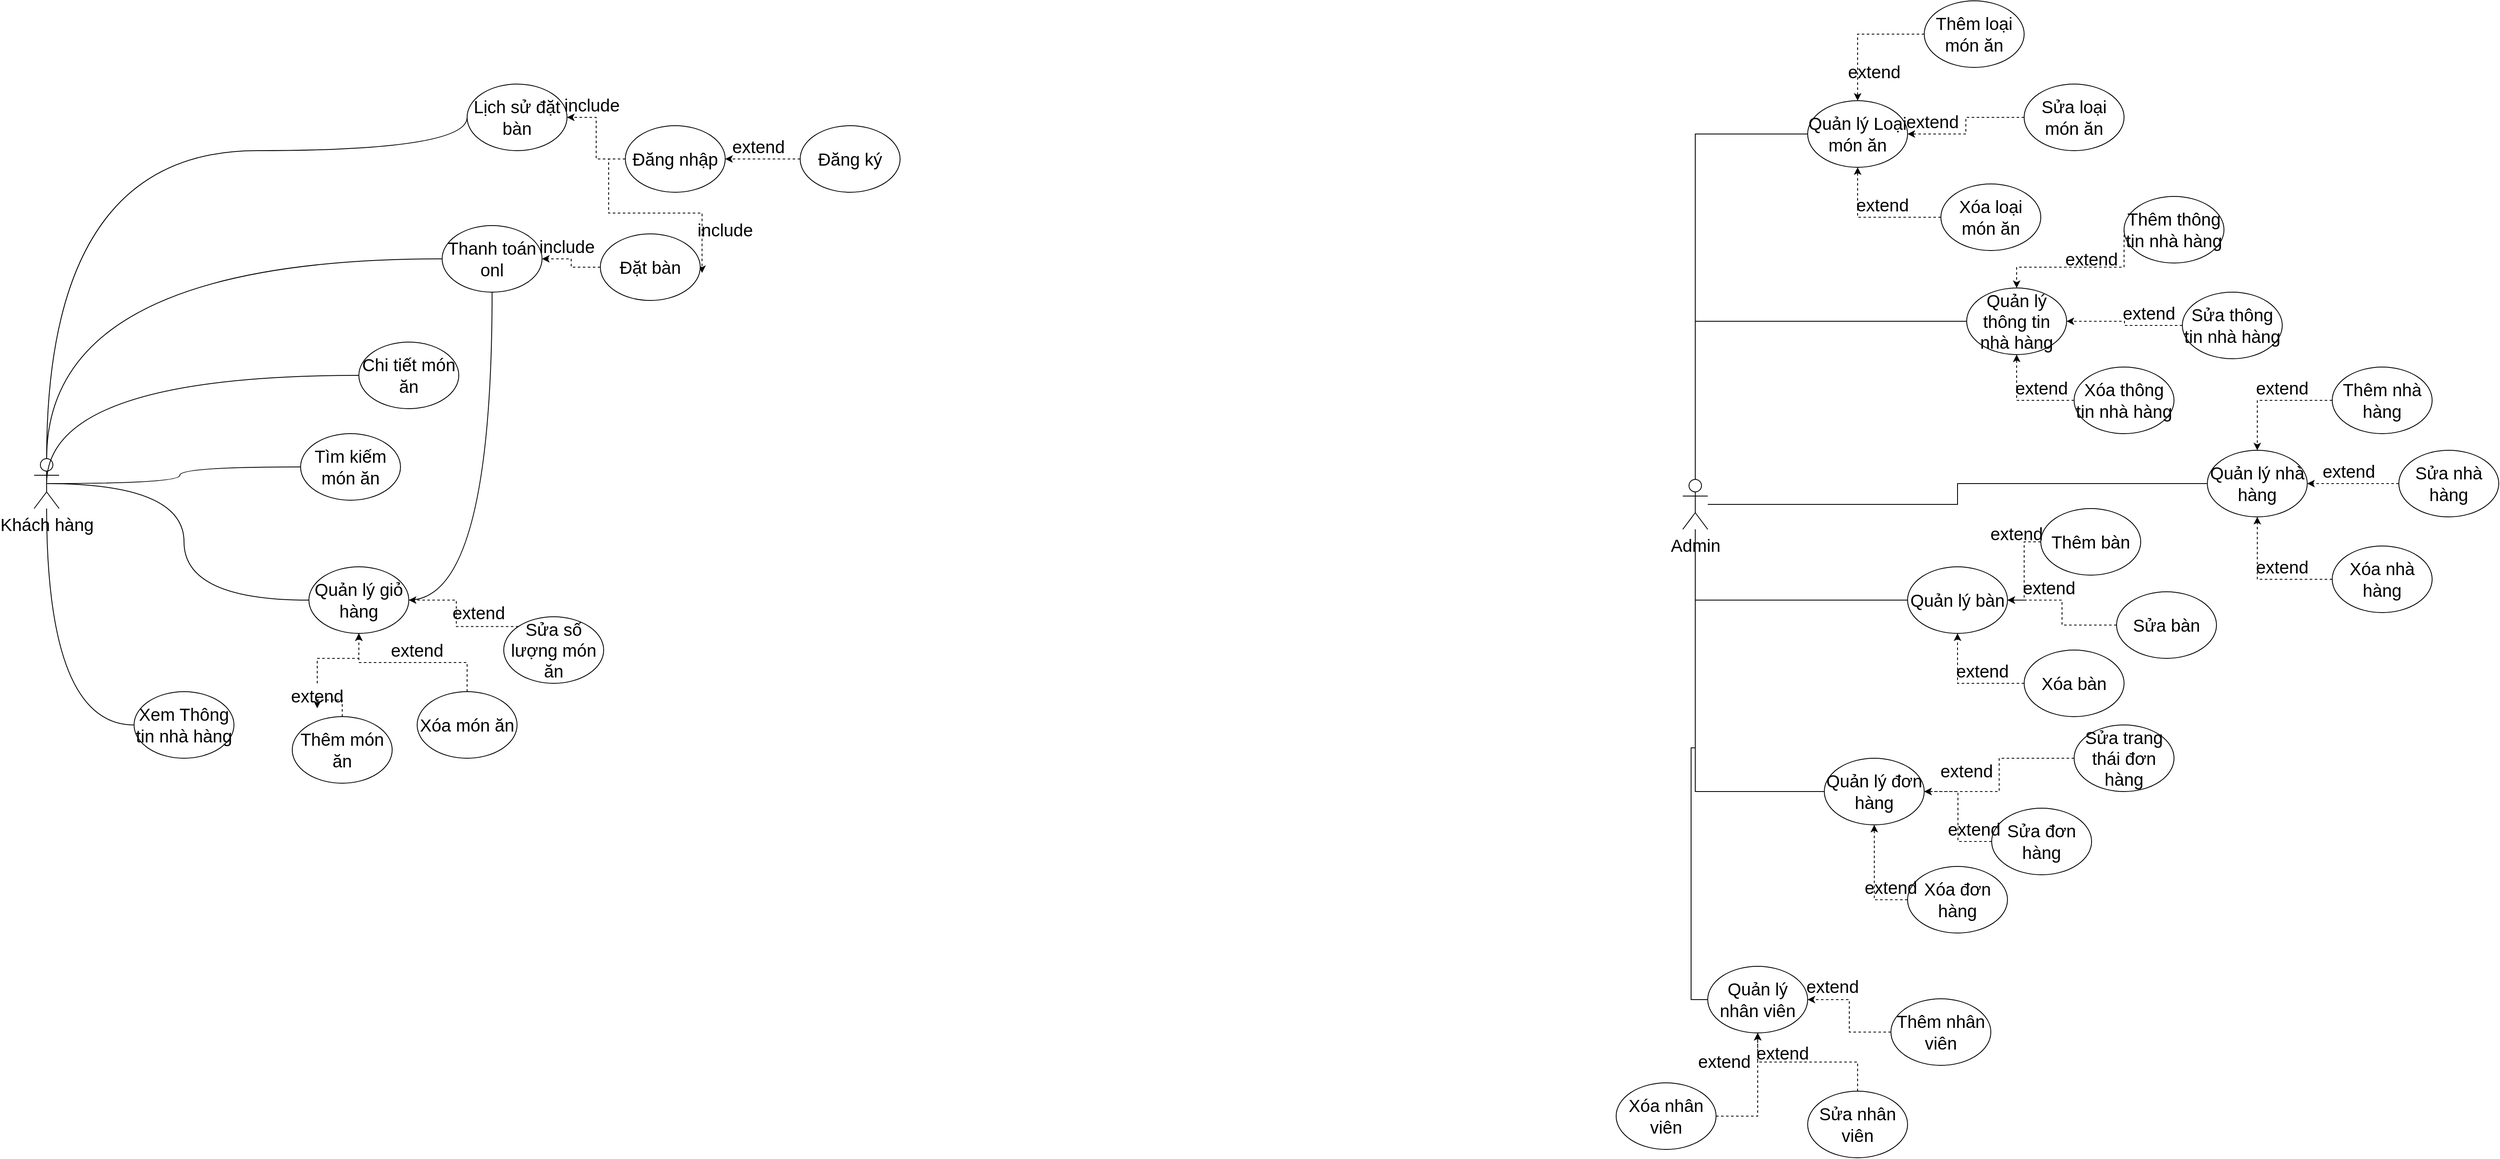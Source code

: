 <mxfile version="27.0.1">
  <diagram name="Trang-1" id="Ueh1SAg65lif8MxNrg38">
    <mxGraphModel dx="3143" dy="2493" grid="1" gridSize="10" guides="1" tooltips="1" connect="1" arrows="1" fold="1" page="1" pageScale="1" pageWidth="827" pageHeight="1169" math="0" shadow="0">
      <root>
        <mxCell id="0" />
        <mxCell id="1" parent="0" />
        <mxCell id="ufRfvAdapd2hMPOQnTXM-3" style="edgeStyle=orthogonalEdgeStyle;rounded=0;orthogonalLoop=1;jettySize=auto;html=1;exitX=0.5;exitY=0;exitDx=0;exitDy=0;exitPerimeter=0;entryX=0;entryY=0.5;entryDx=0;entryDy=0;endArrow=none;startFill=0;curved=1;fontSize=21;" edge="1" parent="1" source="ufRfvAdapd2hMPOQnTXM-1" target="ufRfvAdapd2hMPOQnTXM-2">
          <mxGeometry relative="1" as="geometry" />
        </mxCell>
        <mxCell id="ufRfvAdapd2hMPOQnTXM-13" style="edgeStyle=orthogonalEdgeStyle;rounded=0;orthogonalLoop=1;jettySize=auto;html=1;exitX=0.5;exitY=0.5;exitDx=0;exitDy=0;exitPerimeter=0;entryX=0;entryY=0.5;entryDx=0;entryDy=0;curved=1;endArrow=none;startFill=0;fontSize=21;" edge="1" parent="1" source="ufRfvAdapd2hMPOQnTXM-1" target="ufRfvAdapd2hMPOQnTXM-12">
          <mxGeometry relative="1" as="geometry" />
        </mxCell>
        <mxCell id="ufRfvAdapd2hMPOQnTXM-1" value="Khách hàng" style="shape=umlActor;verticalLabelPosition=bottom;verticalAlign=top;html=1;outlineConnect=0;fontSize=21;" vertex="1" parent="1">
          <mxGeometry x="-150" y="440" width="30" height="60" as="geometry" />
        </mxCell>
        <mxCell id="ufRfvAdapd2hMPOQnTXM-2" value="Thanh toán onl" style="ellipse;whiteSpace=wrap;html=1;fontSize=21;" vertex="1" parent="1">
          <mxGeometry x="340" y="160" width="120" height="80" as="geometry" />
        </mxCell>
        <mxCell id="ufRfvAdapd2hMPOQnTXM-5" style="edgeStyle=orthogonalEdgeStyle;rounded=0;orthogonalLoop=1;jettySize=auto;html=1;exitX=0;exitY=0.5;exitDx=0;exitDy=0;curved=1;endArrow=none;startFill=0;fontSize=21;" edge="1" parent="1" source="ufRfvAdapd2hMPOQnTXM-4" target="ufRfvAdapd2hMPOQnTXM-1">
          <mxGeometry relative="1" as="geometry">
            <Array as="points">
              <mxPoint x="370" y="70" />
              <mxPoint x="-135" y="70" />
            </Array>
          </mxGeometry>
        </mxCell>
        <mxCell id="ufRfvAdapd2hMPOQnTXM-4" value="Lịch sử đặt bàn" style="ellipse;whiteSpace=wrap;html=1;fontSize=21;" vertex="1" parent="1">
          <mxGeometry x="370" y="-10" width="120" height="80" as="geometry" />
        </mxCell>
        <mxCell id="ufRfvAdapd2hMPOQnTXM-7" style="edgeStyle=orthogonalEdgeStyle;rounded=0;orthogonalLoop=1;jettySize=auto;html=1;exitX=0;exitY=0.5;exitDx=0;exitDy=0;entryX=1.018;entryY=0.586;entryDx=0;entryDy=0;dashed=1;entryPerimeter=0;fontSize=21;" edge="1" parent="1" source="ufRfvAdapd2hMPOQnTXM-6" target="ufRfvAdapd2hMPOQnTXM-24">
          <mxGeometry relative="1" as="geometry" />
        </mxCell>
        <mxCell id="ufRfvAdapd2hMPOQnTXM-6" value="Đăng nhập" style="ellipse;whiteSpace=wrap;html=1;fontSize=21;" vertex="1" parent="1">
          <mxGeometry x="560" y="40" width="120" height="80" as="geometry" />
        </mxCell>
        <mxCell id="ufRfvAdapd2hMPOQnTXM-8" value="Chi tiết món ăn" style="ellipse;whiteSpace=wrap;html=1;fontSize=21;" vertex="1" parent="1">
          <mxGeometry x="240" y="300" width="120" height="80" as="geometry" />
        </mxCell>
        <mxCell id="ufRfvAdapd2hMPOQnTXM-9" style="edgeStyle=orthogonalEdgeStyle;rounded=0;orthogonalLoop=1;jettySize=auto;html=1;exitX=0;exitY=0.5;exitDx=0;exitDy=0;entryX=0.5;entryY=0.5;entryDx=0;entryDy=0;entryPerimeter=0;endArrow=none;startFill=0;curved=1;fontSize=21;" edge="1" parent="1" source="ufRfvAdapd2hMPOQnTXM-8" target="ufRfvAdapd2hMPOQnTXM-1">
          <mxGeometry relative="1" as="geometry" />
        </mxCell>
        <mxCell id="ufRfvAdapd2hMPOQnTXM-10" value="Tìm kiếm món ăn" style="ellipse;whiteSpace=wrap;html=1;fontSize=21;" vertex="1" parent="1">
          <mxGeometry x="170" y="410" width="120" height="80" as="geometry" />
        </mxCell>
        <mxCell id="ufRfvAdapd2hMPOQnTXM-11" style="edgeStyle=orthogonalEdgeStyle;rounded=0;orthogonalLoop=1;jettySize=auto;html=1;exitX=0;exitY=0.5;exitDx=0;exitDy=0;entryX=0.5;entryY=0.5;entryDx=0;entryDy=0;entryPerimeter=0;endArrow=none;startFill=0;curved=1;fontSize=21;" edge="1" parent="1" source="ufRfvAdapd2hMPOQnTXM-10" target="ufRfvAdapd2hMPOQnTXM-1">
          <mxGeometry relative="1" as="geometry" />
        </mxCell>
        <mxCell id="ufRfvAdapd2hMPOQnTXM-14" style="edgeStyle=orthogonalEdgeStyle;rounded=0;orthogonalLoop=1;jettySize=auto;html=1;exitX=1;exitY=0.5;exitDx=0;exitDy=0;endArrow=none;startFill=0;curved=1;fontSize=21;" edge="1" parent="1" source="ufRfvAdapd2hMPOQnTXM-12" target="ufRfvAdapd2hMPOQnTXM-2">
          <mxGeometry relative="1" as="geometry" />
        </mxCell>
        <mxCell id="ufRfvAdapd2hMPOQnTXM-12" value="Quản lý giỏ hàng" style="ellipse;whiteSpace=wrap;html=1;fontSize=21;" vertex="1" parent="1">
          <mxGeometry x="180" y="570" width="120" height="80" as="geometry" />
        </mxCell>
        <mxCell id="ufRfvAdapd2hMPOQnTXM-15" value="include" style="text;html=1;align=center;verticalAlign=middle;whiteSpace=wrap;rounded=0;fontSize=21;" vertex="1" parent="1">
          <mxGeometry x="650" y="150" width="60" height="30" as="geometry" />
        </mxCell>
        <mxCell id="ufRfvAdapd2hMPOQnTXM-17" style="edgeStyle=orthogonalEdgeStyle;rounded=0;orthogonalLoop=1;jettySize=auto;html=1;exitX=0;exitY=0.5;exitDx=0;exitDy=0;entryX=1;entryY=0.5;entryDx=0;entryDy=0;dashed=1;fontSize=21;" edge="1" parent="1" source="ufRfvAdapd2hMPOQnTXM-6" target="ufRfvAdapd2hMPOQnTXM-4">
          <mxGeometry relative="1" as="geometry">
            <mxPoint x="570" y="90" as="sourcePoint" />
            <mxPoint x="470" y="210" as="targetPoint" />
          </mxGeometry>
        </mxCell>
        <mxCell id="ufRfvAdapd2hMPOQnTXM-18" value="include" style="text;html=1;align=center;verticalAlign=middle;whiteSpace=wrap;rounded=0;fontSize=21;" vertex="1" parent="1">
          <mxGeometry x="490" width="60" height="30" as="geometry" />
        </mxCell>
        <mxCell id="ufRfvAdapd2hMPOQnTXM-20" style="edgeStyle=orthogonalEdgeStyle;rounded=0;orthogonalLoop=1;jettySize=auto;html=1;exitX=0;exitY=0.5;exitDx=0;exitDy=0;entryX=1;entryY=0.5;entryDx=0;entryDy=0;dashed=1;fontSize=21;" edge="1" parent="1" source="ufRfvAdapd2hMPOQnTXM-19" target="ufRfvAdapd2hMPOQnTXM-6">
          <mxGeometry relative="1" as="geometry" />
        </mxCell>
        <mxCell id="ufRfvAdapd2hMPOQnTXM-19" value="Đăng ký" style="ellipse;whiteSpace=wrap;html=1;fontSize=21;" vertex="1" parent="1">
          <mxGeometry x="770" y="40" width="120" height="80" as="geometry" />
        </mxCell>
        <mxCell id="ufRfvAdapd2hMPOQnTXM-21" value="extend" style="text;html=1;align=center;verticalAlign=middle;whiteSpace=wrap;rounded=0;fontSize=21;" vertex="1" parent="1">
          <mxGeometry x="690" y="50" width="60" height="30" as="geometry" />
        </mxCell>
        <mxCell id="ufRfvAdapd2hMPOQnTXM-23" style="edgeStyle=orthogonalEdgeStyle;rounded=0;orthogonalLoop=1;jettySize=auto;html=1;exitX=0;exitY=0.5;exitDx=0;exitDy=0;curved=1;endArrow=none;startFill=0;fontSize=21;" edge="1" parent="1" source="ufRfvAdapd2hMPOQnTXM-22" target="ufRfvAdapd2hMPOQnTXM-1">
          <mxGeometry relative="1" as="geometry" />
        </mxCell>
        <mxCell id="ufRfvAdapd2hMPOQnTXM-22" value="Xem Thông tin nhà hàng" style="ellipse;whiteSpace=wrap;html=1;fontSize=21;" vertex="1" parent="1">
          <mxGeometry x="-30" y="720" width="120" height="80" as="geometry" />
        </mxCell>
        <mxCell id="ufRfvAdapd2hMPOQnTXM-25" style="edgeStyle=orthogonalEdgeStyle;rounded=0;orthogonalLoop=1;jettySize=auto;html=1;exitX=0;exitY=0.5;exitDx=0;exitDy=0;endArrow=classic;startFill=0;dashed=1;endFill=1;fontSize=21;" edge="1" parent="1" source="ufRfvAdapd2hMPOQnTXM-24" target="ufRfvAdapd2hMPOQnTXM-2">
          <mxGeometry relative="1" as="geometry" />
        </mxCell>
        <mxCell id="ufRfvAdapd2hMPOQnTXM-24" value="Đặt bàn" style="ellipse;whiteSpace=wrap;html=1;fontSize=21;" vertex="1" parent="1">
          <mxGeometry x="530" y="170" width="120" height="80" as="geometry" />
        </mxCell>
        <mxCell id="ufRfvAdapd2hMPOQnTXM-26" value="include" style="text;html=1;align=center;verticalAlign=middle;whiteSpace=wrap;rounded=0;fontSize=21;" vertex="1" parent="1">
          <mxGeometry x="460" y="170" width="60" height="30" as="geometry" />
        </mxCell>
        <mxCell id="ufRfvAdapd2hMPOQnTXM-31" style="edgeStyle=orthogonalEdgeStyle;rounded=0;orthogonalLoop=1;jettySize=auto;html=1;exitX=0.5;exitY=0;exitDx=0;exitDy=0;dashed=1;fontSize=21;" edge="1" parent="1" source="ufRfvAdapd2hMPOQnTXM-36" target="ufRfvAdapd2hMPOQnTXM-12">
          <mxGeometry relative="1" as="geometry" />
        </mxCell>
        <mxCell id="ufRfvAdapd2hMPOQnTXM-27" value="Thêm món ăn" style="ellipse;whiteSpace=wrap;html=1;fontSize=21;" vertex="1" parent="1">
          <mxGeometry x="160" y="750" width="120" height="80" as="geometry" />
        </mxCell>
        <mxCell id="ufRfvAdapd2hMPOQnTXM-32" style="edgeStyle=orthogonalEdgeStyle;rounded=0;orthogonalLoop=1;jettySize=auto;html=1;exitX=0.5;exitY=0;exitDx=0;exitDy=0;dashed=1;fontSize=21;" edge="1" parent="1" source="ufRfvAdapd2hMPOQnTXM-28" target="ufRfvAdapd2hMPOQnTXM-12">
          <mxGeometry relative="1" as="geometry" />
        </mxCell>
        <mxCell id="ufRfvAdapd2hMPOQnTXM-28" value="Xóa món ăn" style="ellipse;whiteSpace=wrap;html=1;fontSize=21;" vertex="1" parent="1">
          <mxGeometry x="310" y="720" width="120" height="80" as="geometry" />
        </mxCell>
        <mxCell id="ufRfvAdapd2hMPOQnTXM-33" style="edgeStyle=orthogonalEdgeStyle;rounded=0;orthogonalLoop=1;jettySize=auto;html=1;exitX=0;exitY=0;exitDx=0;exitDy=0;dashed=1;fontSize=21;" edge="1" parent="1" source="ufRfvAdapd2hMPOQnTXM-30" target="ufRfvAdapd2hMPOQnTXM-12">
          <mxGeometry relative="1" as="geometry" />
        </mxCell>
        <mxCell id="ufRfvAdapd2hMPOQnTXM-30" value="Sửa số lượng món ăn" style="ellipse;whiteSpace=wrap;html=1;fontSize=21;" vertex="1" parent="1">
          <mxGeometry x="414" y="630" width="120" height="80" as="geometry" />
        </mxCell>
        <mxCell id="ufRfvAdapd2hMPOQnTXM-34" value="extend" style="text;html=1;align=center;verticalAlign=middle;whiteSpace=wrap;rounded=0;fontSize=21;" vertex="1" parent="1">
          <mxGeometry x="354" y="610" width="60" height="30" as="geometry" />
        </mxCell>
        <mxCell id="ufRfvAdapd2hMPOQnTXM-35" value="extend" style="text;html=1;align=center;verticalAlign=middle;whiteSpace=wrap;rounded=0;fontSize=21;" vertex="1" parent="1">
          <mxGeometry x="280" y="655" width="60" height="30" as="geometry" />
        </mxCell>
        <mxCell id="ufRfvAdapd2hMPOQnTXM-37" value="" style="edgeStyle=orthogonalEdgeStyle;rounded=0;orthogonalLoop=1;jettySize=auto;html=1;exitX=0.5;exitY=0;exitDx=0;exitDy=0;dashed=1;fontSize=21;" edge="1" parent="1" source="ufRfvAdapd2hMPOQnTXM-27" target="ufRfvAdapd2hMPOQnTXM-36">
          <mxGeometry relative="1" as="geometry">
            <mxPoint x="220" y="750" as="sourcePoint" />
            <mxPoint x="240" y="650" as="targetPoint" />
          </mxGeometry>
        </mxCell>
        <mxCell id="ufRfvAdapd2hMPOQnTXM-36" value="extend" style="text;html=1;align=center;verticalAlign=middle;whiteSpace=wrap;rounded=0;fontSize=21;" vertex="1" parent="1">
          <mxGeometry x="160" y="710" width="60" height="30" as="geometry" />
        </mxCell>
        <mxCell id="ufRfvAdapd2hMPOQnTXM-38" value="Admin" style="shape=umlActor;verticalLabelPosition=bottom;verticalAlign=top;html=1;outlineConnect=0;fontSize=21;" vertex="1" parent="1">
          <mxGeometry x="1830" y="465" width="30" height="60" as="geometry" />
        </mxCell>
        <mxCell id="ufRfvAdapd2hMPOQnTXM-40" style="edgeStyle=orthogonalEdgeStyle;rounded=0;orthogonalLoop=1;jettySize=auto;html=1;exitX=0;exitY=0.5;exitDx=0;exitDy=0;endArrow=none;startFill=0;fontSize=21;" edge="1" parent="1" source="ufRfvAdapd2hMPOQnTXM-39" target="ufRfvAdapd2hMPOQnTXM-38">
          <mxGeometry relative="1" as="geometry" />
        </mxCell>
        <mxCell id="ufRfvAdapd2hMPOQnTXM-39" value="Quản lý Loại món ăn" style="ellipse;whiteSpace=wrap;html=1;fontSize=21;" vertex="1" parent="1">
          <mxGeometry x="1980" y="10" width="120" height="80" as="geometry" />
        </mxCell>
        <mxCell id="ufRfvAdapd2hMPOQnTXM-43" style="edgeStyle=orthogonalEdgeStyle;rounded=0;orthogonalLoop=1;jettySize=auto;html=1;exitX=0;exitY=0.5;exitDx=0;exitDy=0;endArrow=none;startFill=0;fontSize=21;" edge="1" parent="1" source="ufRfvAdapd2hMPOQnTXM-41" target="ufRfvAdapd2hMPOQnTXM-38">
          <mxGeometry relative="1" as="geometry" />
        </mxCell>
        <mxCell id="ufRfvAdapd2hMPOQnTXM-41" value="Quản lý thông tin nhà hàng" style="ellipse;whiteSpace=wrap;html=1;fontSize=21;" vertex="1" parent="1">
          <mxGeometry x="2171" y="235" width="120" height="80" as="geometry" />
        </mxCell>
        <mxCell id="ufRfvAdapd2hMPOQnTXM-45" style="edgeStyle=orthogonalEdgeStyle;rounded=0;orthogonalLoop=1;jettySize=auto;html=1;exitX=0;exitY=0.5;exitDx=0;exitDy=0;endArrow=none;startFill=0;fontSize=21;" edge="1" parent="1" source="ufRfvAdapd2hMPOQnTXM-44" target="ufRfvAdapd2hMPOQnTXM-38">
          <mxGeometry relative="1" as="geometry" />
        </mxCell>
        <mxCell id="ufRfvAdapd2hMPOQnTXM-44" value="Quản lý nhà hàng" style="ellipse;whiteSpace=wrap;html=1;fontSize=21;" vertex="1" parent="1">
          <mxGeometry x="2460" y="430" width="120" height="80" as="geometry" />
        </mxCell>
        <mxCell id="ufRfvAdapd2hMPOQnTXM-47" style="edgeStyle=orthogonalEdgeStyle;rounded=0;orthogonalLoop=1;jettySize=auto;html=1;exitX=0;exitY=0.5;exitDx=0;exitDy=0;endArrow=none;startFill=0;fontSize=21;" edge="1" parent="1" source="ufRfvAdapd2hMPOQnTXM-46" target="ufRfvAdapd2hMPOQnTXM-38">
          <mxGeometry relative="1" as="geometry" />
        </mxCell>
        <mxCell id="ufRfvAdapd2hMPOQnTXM-46" value="Quản lý bàn" style="ellipse;whiteSpace=wrap;html=1;fontSize=21;" vertex="1" parent="1">
          <mxGeometry x="2100" y="570" width="120" height="80" as="geometry" />
        </mxCell>
        <mxCell id="ufRfvAdapd2hMPOQnTXM-49" style="edgeStyle=orthogonalEdgeStyle;rounded=0;orthogonalLoop=1;jettySize=auto;html=1;exitX=0;exitY=0.5;exitDx=0;exitDy=0;endArrow=none;startFill=0;fontSize=21;" edge="1" parent="1" source="ufRfvAdapd2hMPOQnTXM-48" target="ufRfvAdapd2hMPOQnTXM-38">
          <mxGeometry relative="1" as="geometry" />
        </mxCell>
        <mxCell id="ufRfvAdapd2hMPOQnTXM-48" value="Quản lý đơn hàng" style="ellipse;whiteSpace=wrap;html=1;fontSize=21;" vertex="1" parent="1">
          <mxGeometry x="2000" y="800" width="120" height="80" as="geometry" />
        </mxCell>
        <mxCell id="ufRfvAdapd2hMPOQnTXM-51" style="edgeStyle=orthogonalEdgeStyle;rounded=0;orthogonalLoop=1;jettySize=auto;html=1;exitX=0;exitY=0.5;exitDx=0;exitDy=0;endArrow=none;startFill=0;fontSize=21;" edge="1" parent="1" source="ufRfvAdapd2hMPOQnTXM-50" target="ufRfvAdapd2hMPOQnTXM-38">
          <mxGeometry relative="1" as="geometry" />
        </mxCell>
        <mxCell id="ufRfvAdapd2hMPOQnTXM-50" value="Quản lý nhân viên" style="ellipse;whiteSpace=wrap;html=1;fontSize=21;" vertex="1" parent="1">
          <mxGeometry x="1860" y="1050" width="120" height="80" as="geometry" />
        </mxCell>
        <mxCell id="ufRfvAdapd2hMPOQnTXM-55" style="edgeStyle=orthogonalEdgeStyle;rounded=0;orthogonalLoop=1;jettySize=auto;html=1;exitX=0;exitY=0.5;exitDx=0;exitDy=0;dashed=1;endArrow=classic;startFill=0;endFill=1;fontSize=21;" edge="1" parent="1" source="ufRfvAdapd2hMPOQnTXM-52" target="ufRfvAdapd2hMPOQnTXM-39">
          <mxGeometry relative="1" as="geometry" />
        </mxCell>
        <mxCell id="ufRfvAdapd2hMPOQnTXM-52" value="Thêm loại món ăn" style="ellipse;whiteSpace=wrap;html=1;fontSize=21;" vertex="1" parent="1">
          <mxGeometry x="2120" y="-110" width="120" height="80" as="geometry" />
        </mxCell>
        <mxCell id="ufRfvAdapd2hMPOQnTXM-53" value="Sửa loại món ăn" style="ellipse;whiteSpace=wrap;html=1;fontSize=21;" vertex="1" parent="1">
          <mxGeometry x="2240" y="-10" width="120" height="80" as="geometry" />
        </mxCell>
        <mxCell id="ufRfvAdapd2hMPOQnTXM-57" style="edgeStyle=orthogonalEdgeStyle;rounded=0;orthogonalLoop=1;jettySize=auto;html=1;exitX=0;exitY=0.5;exitDx=0;exitDy=0;dashed=1;endArrow=classic;startFill=0;endFill=1;fontSize=21;" edge="1" parent="1" source="ufRfvAdapd2hMPOQnTXM-54" target="ufRfvAdapd2hMPOQnTXM-39">
          <mxGeometry relative="1" as="geometry" />
        </mxCell>
        <mxCell id="ufRfvAdapd2hMPOQnTXM-54" value="Xóa loại món ăn" style="ellipse;whiteSpace=wrap;html=1;fontSize=21;" vertex="1" parent="1">
          <mxGeometry x="2140" y="110" width="120" height="80" as="geometry" />
        </mxCell>
        <mxCell id="ufRfvAdapd2hMPOQnTXM-56" style="edgeStyle=orthogonalEdgeStyle;rounded=0;orthogonalLoop=1;jettySize=auto;html=1;exitX=0;exitY=0.5;exitDx=0;exitDy=0;dashed=1;endArrow=classic;startFill=0;endFill=1;fontSize=21;" edge="1" parent="1" source="ufRfvAdapd2hMPOQnTXM-53" target="ufRfvAdapd2hMPOQnTXM-39">
          <mxGeometry relative="1" as="geometry" />
        </mxCell>
        <mxCell id="ufRfvAdapd2hMPOQnTXM-58" value="extend" style="text;html=1;align=center;verticalAlign=middle;whiteSpace=wrap;rounded=0;fontSize=21;" vertex="1" parent="1">
          <mxGeometry x="2030" y="-40" width="60" height="30" as="geometry" />
        </mxCell>
        <mxCell id="ufRfvAdapd2hMPOQnTXM-59" value="extend" style="text;html=1;align=center;verticalAlign=middle;whiteSpace=wrap;rounded=0;fontSize=21;" vertex="1" parent="1">
          <mxGeometry x="2100" y="20" width="60" height="30" as="geometry" />
        </mxCell>
        <mxCell id="ufRfvAdapd2hMPOQnTXM-60" value="extend" style="text;html=1;align=center;verticalAlign=middle;whiteSpace=wrap;rounded=0;fontSize=21;" vertex="1" parent="1">
          <mxGeometry x="2040" y="120" width="60" height="30" as="geometry" />
        </mxCell>
        <mxCell id="ufRfvAdapd2hMPOQnTXM-64" style="edgeStyle=orthogonalEdgeStyle;rounded=0;orthogonalLoop=1;jettySize=auto;html=1;exitX=0;exitY=0.5;exitDx=0;exitDy=0;dashed=1;fontSize=21;" edge="1" parent="1" source="ufRfvAdapd2hMPOQnTXM-61" target="ufRfvAdapd2hMPOQnTXM-41">
          <mxGeometry relative="1" as="geometry">
            <Array as="points">
              <mxPoint x="2360" y="210" />
              <mxPoint x="2231" y="210" />
            </Array>
          </mxGeometry>
        </mxCell>
        <mxCell id="ufRfvAdapd2hMPOQnTXM-61" value="Thêm thông tin nhà hàng" style="ellipse;whiteSpace=wrap;html=1;fontSize=21;" vertex="1" parent="1">
          <mxGeometry x="2360" y="125" width="120" height="80" as="geometry" />
        </mxCell>
        <mxCell id="ufRfvAdapd2hMPOQnTXM-65" style="edgeStyle=orthogonalEdgeStyle;rounded=0;orthogonalLoop=1;jettySize=auto;html=1;exitX=0;exitY=0.5;exitDx=0;exitDy=0;dashed=1;fontSize=21;" edge="1" parent="1" source="ufRfvAdapd2hMPOQnTXM-62" target="ufRfvAdapd2hMPOQnTXM-41">
          <mxGeometry relative="1" as="geometry" />
        </mxCell>
        <mxCell id="ufRfvAdapd2hMPOQnTXM-62" value="Sửa thông tin nhà hàng" style="ellipse;whiteSpace=wrap;html=1;fontSize=21;" vertex="1" parent="1">
          <mxGeometry x="2430" y="240" width="120" height="80" as="geometry" />
        </mxCell>
        <mxCell id="ufRfvAdapd2hMPOQnTXM-66" style="edgeStyle=orthogonalEdgeStyle;rounded=0;orthogonalLoop=1;jettySize=auto;html=1;exitX=0;exitY=0.5;exitDx=0;exitDy=0;dashed=1;fontSize=21;" edge="1" parent="1" source="ufRfvAdapd2hMPOQnTXM-63" target="ufRfvAdapd2hMPOQnTXM-41">
          <mxGeometry relative="1" as="geometry" />
        </mxCell>
        <mxCell id="ufRfvAdapd2hMPOQnTXM-63" value="Xóa thông tin nhà hàng" style="ellipse;whiteSpace=wrap;html=1;fontSize=21;" vertex="1" parent="1">
          <mxGeometry x="2300" y="330" width="120" height="80" as="geometry" />
        </mxCell>
        <mxCell id="ufRfvAdapd2hMPOQnTXM-67" value="extend" style="text;html=1;align=center;verticalAlign=middle;whiteSpace=wrap;rounded=0;fontSize=21;" vertex="1" parent="1">
          <mxGeometry x="2291" y="185" width="60" height="30" as="geometry" />
        </mxCell>
        <mxCell id="ufRfvAdapd2hMPOQnTXM-68" value="extend" style="text;html=1;align=center;verticalAlign=middle;whiteSpace=wrap;rounded=0;fontSize=21;" vertex="1" parent="1">
          <mxGeometry x="2360" y="250" width="60" height="30" as="geometry" />
        </mxCell>
        <mxCell id="ufRfvAdapd2hMPOQnTXM-69" value="extend" style="text;html=1;align=center;verticalAlign=middle;whiteSpace=wrap;rounded=0;fontSize=21;" vertex="1" parent="1">
          <mxGeometry x="2231" y="340" width="60" height="30" as="geometry" />
        </mxCell>
        <mxCell id="ufRfvAdapd2hMPOQnTXM-73" style="edgeStyle=orthogonalEdgeStyle;rounded=0;orthogonalLoop=1;jettySize=auto;html=1;exitX=0;exitY=0.5;exitDx=0;exitDy=0;dashed=1;fontSize=21;" edge="1" parent="1" source="ufRfvAdapd2hMPOQnTXM-70" target="ufRfvAdapd2hMPOQnTXM-44">
          <mxGeometry relative="1" as="geometry" />
        </mxCell>
        <mxCell id="ufRfvAdapd2hMPOQnTXM-70" value="Thêm nhà hàng" style="ellipse;whiteSpace=wrap;html=1;fontSize=21;" vertex="1" parent="1">
          <mxGeometry x="2610" y="330" width="120" height="80" as="geometry" />
        </mxCell>
        <mxCell id="ufRfvAdapd2hMPOQnTXM-74" style="edgeStyle=orthogonalEdgeStyle;rounded=0;orthogonalLoop=1;jettySize=auto;html=1;exitX=0;exitY=0.5;exitDx=0;exitDy=0;dashed=1;fontSize=21;" edge="1" parent="1" source="ufRfvAdapd2hMPOQnTXM-71" target="ufRfvAdapd2hMPOQnTXM-44">
          <mxGeometry relative="1" as="geometry" />
        </mxCell>
        <mxCell id="ufRfvAdapd2hMPOQnTXM-71" value="Sửa nhà hàng" style="ellipse;whiteSpace=wrap;html=1;fontSize=21;" vertex="1" parent="1">
          <mxGeometry x="2690" y="430" width="120" height="80" as="geometry" />
        </mxCell>
        <mxCell id="ufRfvAdapd2hMPOQnTXM-75" style="edgeStyle=orthogonalEdgeStyle;rounded=0;orthogonalLoop=1;jettySize=auto;html=1;exitX=0;exitY=0.5;exitDx=0;exitDy=0;dashed=1;fontSize=21;" edge="1" parent="1" source="ufRfvAdapd2hMPOQnTXM-72" target="ufRfvAdapd2hMPOQnTXM-44">
          <mxGeometry relative="1" as="geometry" />
        </mxCell>
        <mxCell id="ufRfvAdapd2hMPOQnTXM-72" value="Xóa nhà hàng" style="ellipse;whiteSpace=wrap;html=1;fontSize=21;" vertex="1" parent="1">
          <mxGeometry x="2610" y="545" width="120" height="80" as="geometry" />
        </mxCell>
        <mxCell id="ufRfvAdapd2hMPOQnTXM-76" value="extend" style="text;html=1;align=center;verticalAlign=middle;whiteSpace=wrap;rounded=0;fontSize=21;" vertex="1" parent="1">
          <mxGeometry x="2520" y="340" width="60" height="30" as="geometry" />
        </mxCell>
        <mxCell id="ufRfvAdapd2hMPOQnTXM-77" value="extend" style="text;html=1;align=center;verticalAlign=middle;whiteSpace=wrap;rounded=0;fontSize=21;" vertex="1" parent="1">
          <mxGeometry x="2600" y="440" width="60" height="30" as="geometry" />
        </mxCell>
        <mxCell id="ufRfvAdapd2hMPOQnTXM-78" value="extend" style="text;html=1;align=center;verticalAlign=middle;whiteSpace=wrap;rounded=0;fontSize=21;" vertex="1" parent="1">
          <mxGeometry x="2520" y="555" width="60" height="30" as="geometry" />
        </mxCell>
        <mxCell id="ufRfvAdapd2hMPOQnTXM-92" style="edgeStyle=orthogonalEdgeStyle;rounded=0;orthogonalLoop=1;jettySize=auto;html=1;exitX=0;exitY=0.5;exitDx=0;exitDy=0;dashed=1;fontSize=21;" edge="1" parent="1" source="ufRfvAdapd2hMPOQnTXM-79" target="ufRfvAdapd2hMPOQnTXM-46">
          <mxGeometry relative="1" as="geometry" />
        </mxCell>
        <mxCell id="ufRfvAdapd2hMPOQnTXM-79" value="Thêm bàn" style="ellipse;whiteSpace=wrap;html=1;fontSize=21;" vertex="1" parent="1">
          <mxGeometry x="2260" y="500" width="120" height="80" as="geometry" />
        </mxCell>
        <mxCell id="ufRfvAdapd2hMPOQnTXM-93" style="edgeStyle=orthogonalEdgeStyle;rounded=0;orthogonalLoop=1;jettySize=auto;html=1;exitX=0;exitY=0.5;exitDx=0;exitDy=0;dashed=1;fontSize=21;" edge="1" parent="1" source="ufRfvAdapd2hMPOQnTXM-80" target="ufRfvAdapd2hMPOQnTXM-46">
          <mxGeometry relative="1" as="geometry" />
        </mxCell>
        <mxCell id="ufRfvAdapd2hMPOQnTXM-80" value="Sửa bàn" style="ellipse;whiteSpace=wrap;html=1;fontSize=21;" vertex="1" parent="1">
          <mxGeometry x="2351" y="600" width="120" height="80" as="geometry" />
        </mxCell>
        <mxCell id="ufRfvAdapd2hMPOQnTXM-94" style="edgeStyle=orthogonalEdgeStyle;rounded=0;orthogonalLoop=1;jettySize=auto;html=1;exitX=0;exitY=0.5;exitDx=0;exitDy=0;dashed=1;fontSize=21;" edge="1" parent="1" source="ufRfvAdapd2hMPOQnTXM-81" target="ufRfvAdapd2hMPOQnTXM-46">
          <mxGeometry relative="1" as="geometry" />
        </mxCell>
        <mxCell id="ufRfvAdapd2hMPOQnTXM-81" value="Xóa bàn" style="ellipse;whiteSpace=wrap;html=1;fontSize=21;" vertex="1" parent="1">
          <mxGeometry x="2240" y="670" width="120" height="80" as="geometry" />
        </mxCell>
        <mxCell id="ufRfvAdapd2hMPOQnTXM-85" style="edgeStyle=orthogonalEdgeStyle;rounded=0;orthogonalLoop=1;jettySize=auto;html=1;exitX=0;exitY=0.5;exitDx=0;exitDy=0;dashed=1;fontSize=21;" edge="1" parent="1" source="ufRfvAdapd2hMPOQnTXM-82" target="ufRfvAdapd2hMPOQnTXM-48">
          <mxGeometry relative="1" as="geometry" />
        </mxCell>
        <mxCell id="ufRfvAdapd2hMPOQnTXM-82" value="Sửa trang thái đơn hàng" style="ellipse;whiteSpace=wrap;html=1;fontSize=21;" vertex="1" parent="1">
          <mxGeometry x="2300" y="760" width="120" height="80" as="geometry" />
        </mxCell>
        <mxCell id="ufRfvAdapd2hMPOQnTXM-86" style="edgeStyle=orthogonalEdgeStyle;rounded=0;orthogonalLoop=1;jettySize=auto;html=1;exitX=0;exitY=0.5;exitDx=0;exitDy=0;dashed=1;fontSize=21;" edge="1" parent="1" source="ufRfvAdapd2hMPOQnTXM-83" target="ufRfvAdapd2hMPOQnTXM-48">
          <mxGeometry relative="1" as="geometry" />
        </mxCell>
        <mxCell id="ufRfvAdapd2hMPOQnTXM-83" value="Sửa đơn hàng" style="ellipse;whiteSpace=wrap;html=1;fontSize=21;" vertex="1" parent="1">
          <mxGeometry x="2201" y="860" width="120" height="80" as="geometry" />
        </mxCell>
        <mxCell id="ufRfvAdapd2hMPOQnTXM-87" style="edgeStyle=orthogonalEdgeStyle;rounded=0;orthogonalLoop=1;jettySize=auto;html=1;exitX=0;exitY=0.5;exitDx=0;exitDy=0;dashed=1;fontSize=21;" edge="1" parent="1" source="ufRfvAdapd2hMPOQnTXM-84" target="ufRfvAdapd2hMPOQnTXM-48">
          <mxGeometry relative="1" as="geometry" />
        </mxCell>
        <mxCell id="ufRfvAdapd2hMPOQnTXM-84" value="Xóa đơn hàng" style="ellipse;whiteSpace=wrap;html=1;fontSize=21;" vertex="1" parent="1">
          <mxGeometry x="2100" y="930" width="120" height="80" as="geometry" />
        </mxCell>
        <mxCell id="ufRfvAdapd2hMPOQnTXM-88" value="extend" style="text;html=1;align=center;verticalAlign=middle;whiteSpace=wrap;rounded=0;fontSize=21;" vertex="1" parent="1">
          <mxGeometry x="2141" y="800" width="60" height="30" as="geometry" />
        </mxCell>
        <mxCell id="ufRfvAdapd2hMPOQnTXM-89" value="extend" style="text;html=1;align=center;verticalAlign=middle;whiteSpace=wrap;rounded=0;fontSize=21;" vertex="1" parent="1">
          <mxGeometry x="2150" y="870" width="60" height="30" as="geometry" />
        </mxCell>
        <mxCell id="ufRfvAdapd2hMPOQnTXM-90" value="extend" style="text;html=1;align=center;verticalAlign=middle;whiteSpace=wrap;rounded=0;fontSize=21;" vertex="1" parent="1">
          <mxGeometry x="2050" y="940" width="60" height="30" as="geometry" />
        </mxCell>
        <mxCell id="ufRfvAdapd2hMPOQnTXM-95" value="extend" style="text;html=1;align=center;verticalAlign=middle;whiteSpace=wrap;rounded=0;fontSize=21;" vertex="1" parent="1">
          <mxGeometry x="2201" y="515" width="60" height="30" as="geometry" />
        </mxCell>
        <mxCell id="ufRfvAdapd2hMPOQnTXM-96" value="extend" style="text;html=1;align=center;verticalAlign=middle;whiteSpace=wrap;rounded=0;fontSize=21;" vertex="1" parent="1">
          <mxGeometry x="2240" y="580" width="60" height="30" as="geometry" />
        </mxCell>
        <mxCell id="ufRfvAdapd2hMPOQnTXM-97" value="extend" style="text;html=1;align=center;verticalAlign=middle;whiteSpace=wrap;rounded=0;fontSize=21;" vertex="1" parent="1">
          <mxGeometry x="2160" y="680" width="60" height="30" as="geometry" />
        </mxCell>
        <mxCell id="ufRfvAdapd2hMPOQnTXM-104" style="edgeStyle=orthogonalEdgeStyle;rounded=0;orthogonalLoop=1;jettySize=auto;html=1;exitX=0;exitY=0.5;exitDx=0;exitDy=0;dashed=1;fontSize=21;" edge="1" parent="1" source="ufRfvAdapd2hMPOQnTXM-98" target="ufRfvAdapd2hMPOQnTXM-50">
          <mxGeometry relative="1" as="geometry" />
        </mxCell>
        <mxCell id="ufRfvAdapd2hMPOQnTXM-98" value="Thêm nhân viên" style="ellipse;whiteSpace=wrap;html=1;fontSize=21;" vertex="1" parent="1">
          <mxGeometry x="2080" y="1089" width="120" height="80" as="geometry" />
        </mxCell>
        <mxCell id="ufRfvAdapd2hMPOQnTXM-103" style="edgeStyle=orthogonalEdgeStyle;rounded=0;orthogonalLoop=1;jettySize=auto;html=1;exitX=0.5;exitY=0;exitDx=0;exitDy=0;entryX=0.5;entryY=1;entryDx=0;entryDy=0;dashed=1;fontSize=21;" edge="1" parent="1" source="ufRfvAdapd2hMPOQnTXM-99" target="ufRfvAdapd2hMPOQnTXM-50">
          <mxGeometry relative="1" as="geometry" />
        </mxCell>
        <mxCell id="ufRfvAdapd2hMPOQnTXM-99" value="Sửa nhân viên" style="ellipse;whiteSpace=wrap;html=1;fontSize=21;" vertex="1" parent="1">
          <mxGeometry x="1980" y="1200" width="120" height="80" as="geometry" />
        </mxCell>
        <mxCell id="ufRfvAdapd2hMPOQnTXM-102" style="edgeStyle=orthogonalEdgeStyle;rounded=0;orthogonalLoop=1;jettySize=auto;html=1;exitX=1;exitY=0.5;exitDx=0;exitDy=0;entryX=0.5;entryY=1;entryDx=0;entryDy=0;dashed=1;fontSize=21;" edge="1" parent="1" source="ufRfvAdapd2hMPOQnTXM-100" target="ufRfvAdapd2hMPOQnTXM-50">
          <mxGeometry relative="1" as="geometry" />
        </mxCell>
        <mxCell id="ufRfvAdapd2hMPOQnTXM-100" value="Xóa nhân viên" style="ellipse;whiteSpace=wrap;html=1;fontSize=21;" vertex="1" parent="1">
          <mxGeometry x="1750" y="1190" width="120" height="80" as="geometry" />
        </mxCell>
        <mxCell id="ufRfvAdapd2hMPOQnTXM-105" value="extend" style="text;html=1;align=center;verticalAlign=middle;whiteSpace=wrap;rounded=0;fontSize=21;" vertex="1" parent="1">
          <mxGeometry x="1980" y="1059" width="60" height="30" as="geometry" />
        </mxCell>
        <mxCell id="ufRfvAdapd2hMPOQnTXM-106" value="extend" style="text;html=1;align=center;verticalAlign=middle;whiteSpace=wrap;rounded=0;fontSize=21;" vertex="1" parent="1">
          <mxGeometry x="1920" y="1139" width="60" height="30" as="geometry" />
        </mxCell>
        <mxCell id="ufRfvAdapd2hMPOQnTXM-107" value="extend" style="text;html=1;align=center;verticalAlign=middle;whiteSpace=wrap;rounded=0;fontSize=21;" vertex="1" parent="1">
          <mxGeometry x="1850" y="1149" width="60" height="30" as="geometry" />
        </mxCell>
      </root>
    </mxGraphModel>
  </diagram>
</mxfile>
